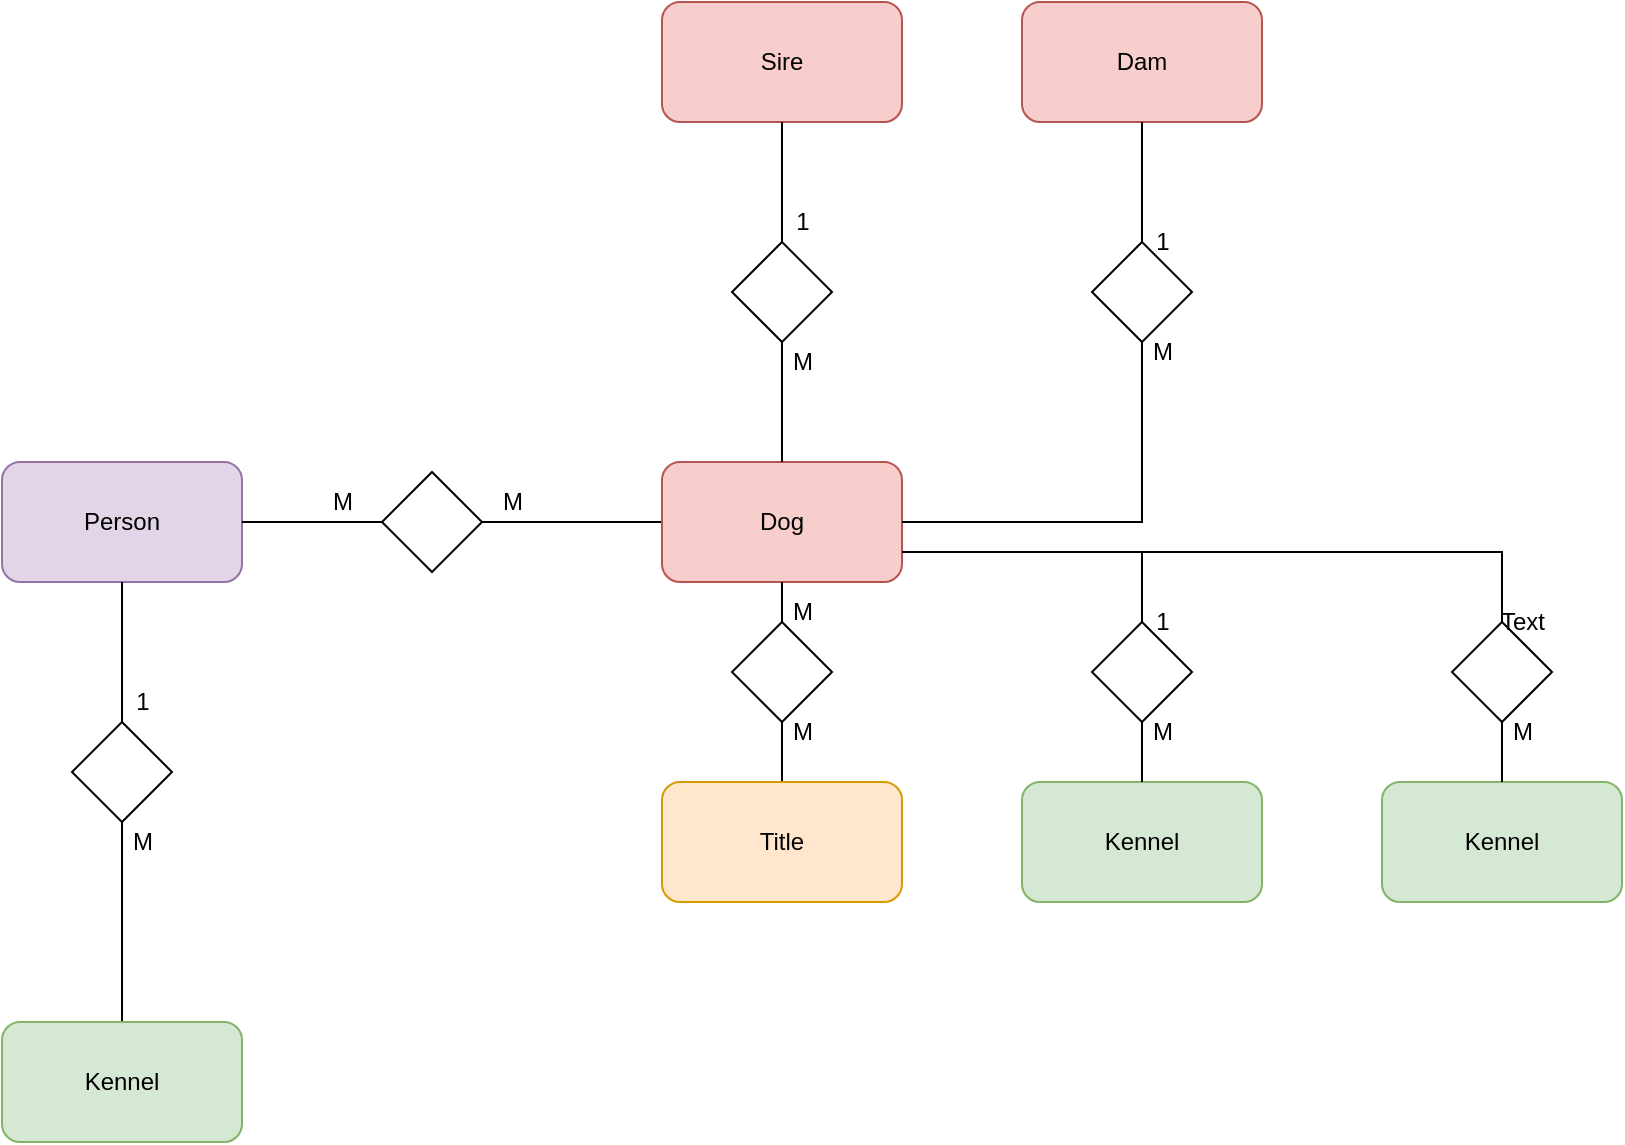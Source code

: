 <mxfile version="20.5.1" type="github">
  <diagram id="6a731a19-8d31-9384-78a2-239565b7b9f0" name="Page-1">
    <mxGraphModel dx="1505" dy="1672" grid="1" gridSize="10" guides="1" tooltips="1" connect="1" arrows="1" fold="1" page="1" pageScale="1" pageWidth="1169" pageHeight="827" background="none" math="0" shadow="0">
      <root>
        <mxCell id="0" />
        <mxCell id="1" parent="0" />
        <mxCell id="PqzKv4pI-6px_iKNPWzs-1544" style="edgeStyle=orthogonalEdgeStyle;rounded=0;orthogonalLoop=1;jettySize=auto;html=1;startArrow=none;endArrow=none;endFill=0;" edge="1" parent="1" source="PqzKv4pI-6px_iKNPWzs-1545" target="PqzKv4pI-6px_iKNPWzs-1543">
          <mxGeometry relative="1" as="geometry" />
        </mxCell>
        <mxCell id="PqzKv4pI-6px_iKNPWzs-1550" style="edgeStyle=orthogonalEdgeStyle;rounded=0;orthogonalLoop=1;jettySize=auto;html=1;startArrow=none;endArrow=none;endFill=0;" edge="1" parent="1" source="PqzKv4pI-6px_iKNPWzs-1551" target="PqzKv4pI-6px_iKNPWzs-1549">
          <mxGeometry relative="1" as="geometry" />
        </mxCell>
        <mxCell id="PqzKv4pI-6px_iKNPWzs-1542" value="Person" style="rounded=1;whiteSpace=wrap;html=1;fillColor=#e1d5e7;strokeColor=#9673a6;" vertex="1" parent="1">
          <mxGeometry x="510" y="160" width="120" height="60" as="geometry" />
        </mxCell>
        <mxCell id="PqzKv4pI-6px_iKNPWzs-1543" value="Dog" style="rounded=1;whiteSpace=wrap;html=1;fillColor=#f8cecc;strokeColor=#b85450;" vertex="1" parent="1">
          <mxGeometry x="840" y="160" width="120" height="60" as="geometry" />
        </mxCell>
        <mxCell id="PqzKv4pI-6px_iKNPWzs-1545" value="" style="rhombus;whiteSpace=wrap;html=1;" vertex="1" parent="1">
          <mxGeometry x="700" y="165" width="50" height="50" as="geometry" />
        </mxCell>
        <mxCell id="PqzKv4pI-6px_iKNPWzs-1546" value="" style="edgeStyle=orthogonalEdgeStyle;rounded=0;orthogonalLoop=1;jettySize=auto;html=1;endArrow=none;" edge="1" parent="1" source="PqzKv4pI-6px_iKNPWzs-1542" target="PqzKv4pI-6px_iKNPWzs-1545">
          <mxGeometry relative="1" as="geometry">
            <mxPoint x="630" y="190" as="sourcePoint" />
            <mxPoint x="840" y="190" as="targetPoint" />
          </mxGeometry>
        </mxCell>
        <mxCell id="PqzKv4pI-6px_iKNPWzs-1547" value="M" style="text;html=1;align=center;verticalAlign=middle;resizable=0;points=[];autosize=1;strokeColor=none;fillColor=none;" vertex="1" parent="1">
          <mxGeometry x="665" y="165" width="30" height="30" as="geometry" />
        </mxCell>
        <mxCell id="PqzKv4pI-6px_iKNPWzs-1548" value="M" style="text;html=1;align=center;verticalAlign=middle;resizable=0;points=[];autosize=1;strokeColor=none;fillColor=none;" vertex="1" parent="1">
          <mxGeometry x="750" y="165" width="30" height="30" as="geometry" />
        </mxCell>
        <mxCell id="PqzKv4pI-6px_iKNPWzs-1549" value="Kennel" style="rounded=1;whiteSpace=wrap;html=1;fillColor=#d5e8d4;strokeColor=#82b366;" vertex="1" parent="1">
          <mxGeometry x="510" y="440" width="120" height="60" as="geometry" />
        </mxCell>
        <mxCell id="PqzKv4pI-6px_iKNPWzs-1551" value="" style="rhombus;whiteSpace=wrap;html=1;" vertex="1" parent="1">
          <mxGeometry x="545" y="290" width="50" height="50" as="geometry" />
        </mxCell>
        <mxCell id="PqzKv4pI-6px_iKNPWzs-1552" value="" style="edgeStyle=orthogonalEdgeStyle;rounded=0;orthogonalLoop=1;jettySize=auto;html=1;endArrow=none;" edge="1" parent="1" source="PqzKv4pI-6px_iKNPWzs-1542" target="PqzKv4pI-6px_iKNPWzs-1551">
          <mxGeometry relative="1" as="geometry">
            <mxPoint x="570" y="220" as="sourcePoint" />
            <mxPoint x="570" y="440" as="targetPoint" />
          </mxGeometry>
        </mxCell>
        <mxCell id="PqzKv4pI-6px_iKNPWzs-1553" value="1" style="text;html=1;align=center;verticalAlign=middle;resizable=0;points=[];autosize=1;strokeColor=none;fillColor=none;" vertex="1" parent="1">
          <mxGeometry x="565" y="265" width="30" height="30" as="geometry" />
        </mxCell>
        <mxCell id="PqzKv4pI-6px_iKNPWzs-1554" value="M" style="text;html=1;align=center;verticalAlign=middle;resizable=0;points=[];autosize=1;strokeColor=none;fillColor=none;" vertex="1" parent="1">
          <mxGeometry x="565" y="335" width="30" height="30" as="geometry" />
        </mxCell>
        <mxCell id="PqzKv4pI-6px_iKNPWzs-1556" style="edgeStyle=orthogonalEdgeStyle;rounded=0;orthogonalLoop=1;jettySize=auto;html=1;entryX=0.5;entryY=1;entryDx=0;entryDy=0;endArrow=none;endFill=0;" edge="1" parent="1" source="PqzKv4pI-6px_iKNPWzs-1555" target="PqzKv4pI-6px_iKNPWzs-1543">
          <mxGeometry relative="1" as="geometry" />
        </mxCell>
        <mxCell id="PqzKv4pI-6px_iKNPWzs-1555" value="Title" style="rounded=1;whiteSpace=wrap;html=1;fillColor=#ffe6cc;strokeColor=#d79b00;" vertex="1" parent="1">
          <mxGeometry x="840" y="320" width="120" height="60" as="geometry" />
        </mxCell>
        <mxCell id="PqzKv4pI-6px_iKNPWzs-1558" value="" style="rhombus;whiteSpace=wrap;html=1;" vertex="1" parent="1">
          <mxGeometry x="875" y="240" width="50" height="50" as="geometry" />
        </mxCell>
        <mxCell id="PqzKv4pI-6px_iKNPWzs-1559" value="M" style="text;html=1;align=center;verticalAlign=middle;resizable=0;points=[];autosize=1;strokeColor=none;fillColor=none;" vertex="1" parent="1">
          <mxGeometry x="895" y="220" width="30" height="30" as="geometry" />
        </mxCell>
        <mxCell id="PqzKv4pI-6px_iKNPWzs-1560" value="M" style="text;html=1;align=center;verticalAlign=middle;resizable=0;points=[];autosize=1;strokeColor=none;fillColor=none;" vertex="1" parent="1">
          <mxGeometry x="895" y="280" width="30" height="30" as="geometry" />
        </mxCell>
        <mxCell id="PqzKv4pI-6px_iKNPWzs-1564" style="edgeStyle=orthogonalEdgeStyle;rounded=0;orthogonalLoop=1;jettySize=auto;html=1;exitX=0.5;exitY=1;exitDx=0;exitDy=0;endArrow=none;endFill=0;startArrow=none;" edge="1" parent="1" source="PqzKv4pI-6px_iKNPWzs-1566" target="PqzKv4pI-6px_iKNPWzs-1543">
          <mxGeometry relative="1" as="geometry">
            <Array as="points">
              <mxPoint x="1080" y="190" />
            </Array>
          </mxGeometry>
        </mxCell>
        <mxCell id="PqzKv4pI-6px_iKNPWzs-1561" value="Dam" style="rounded=1;whiteSpace=wrap;html=1;fillColor=#f8cecc;strokeColor=#b85450;" vertex="1" parent="1">
          <mxGeometry x="1020" y="-70" width="120" height="60" as="geometry" />
        </mxCell>
        <mxCell id="PqzKv4pI-6px_iKNPWzs-1563" style="edgeStyle=orthogonalEdgeStyle;rounded=0;orthogonalLoop=1;jettySize=auto;html=1;exitX=0.5;exitY=1;exitDx=0;exitDy=0;endArrow=none;endFill=0;startArrow=none;" edge="1" parent="1" source="PqzKv4pI-6px_iKNPWzs-1567" target="PqzKv4pI-6px_iKNPWzs-1543">
          <mxGeometry relative="1" as="geometry" />
        </mxCell>
        <mxCell id="PqzKv4pI-6px_iKNPWzs-1562" value="Sire" style="rounded=1;whiteSpace=wrap;html=1;fillColor=#f8cecc;strokeColor=#b85450;" vertex="1" parent="1">
          <mxGeometry x="840" y="-70" width="120" height="60" as="geometry" />
        </mxCell>
        <mxCell id="PqzKv4pI-6px_iKNPWzs-1569" style="edgeStyle=orthogonalEdgeStyle;rounded=0;orthogonalLoop=1;jettySize=auto;html=1;exitX=0.5;exitY=0;exitDx=0;exitDy=0;entryX=0.5;entryY=1;entryDx=0;entryDy=0;endArrow=none;endFill=0;" edge="1" parent="1" source="PqzKv4pI-6px_iKNPWzs-1566" target="PqzKv4pI-6px_iKNPWzs-1561">
          <mxGeometry relative="1" as="geometry" />
        </mxCell>
        <mxCell id="PqzKv4pI-6px_iKNPWzs-1566" value="" style="rhombus;whiteSpace=wrap;html=1;" vertex="1" parent="1">
          <mxGeometry x="1055" y="50" width="50" height="50" as="geometry" />
        </mxCell>
        <mxCell id="PqzKv4pI-6px_iKNPWzs-1567" value="" style="rhombus;whiteSpace=wrap;html=1;" vertex="1" parent="1">
          <mxGeometry x="875" y="50" width="50" height="50" as="geometry" />
        </mxCell>
        <mxCell id="PqzKv4pI-6px_iKNPWzs-1570" value="" style="edgeStyle=orthogonalEdgeStyle;rounded=0;orthogonalLoop=1;jettySize=auto;html=1;exitX=0.5;exitY=1;exitDx=0;exitDy=0;endArrow=none;endFill=0;" edge="1" parent="1" source="PqzKv4pI-6px_iKNPWzs-1562" target="PqzKv4pI-6px_iKNPWzs-1567">
          <mxGeometry relative="1" as="geometry">
            <mxPoint x="900" y="-10" as="sourcePoint" />
            <mxPoint x="900" y="160" as="targetPoint" />
          </mxGeometry>
        </mxCell>
        <mxCell id="PqzKv4pI-6px_iKNPWzs-1571" value="M" style="text;html=1;align=center;verticalAlign=middle;resizable=0;points=[];autosize=1;strokeColor=none;fillColor=none;" vertex="1" parent="1">
          <mxGeometry x="895" y="95" width="30" height="30" as="geometry" />
        </mxCell>
        <mxCell id="PqzKv4pI-6px_iKNPWzs-1572" value="1" style="text;html=1;align=center;verticalAlign=middle;resizable=0;points=[];autosize=1;strokeColor=none;fillColor=none;" vertex="1" parent="1">
          <mxGeometry x="895" y="25" width="30" height="30" as="geometry" />
        </mxCell>
        <mxCell id="PqzKv4pI-6px_iKNPWzs-1573" value="M" style="text;html=1;align=center;verticalAlign=middle;resizable=0;points=[];autosize=1;strokeColor=none;fillColor=none;" vertex="1" parent="1">
          <mxGeometry x="1075" y="90" width="30" height="30" as="geometry" />
        </mxCell>
        <mxCell id="PqzKv4pI-6px_iKNPWzs-1574" value="1" style="text;html=1;align=center;verticalAlign=middle;resizable=0;points=[];autosize=1;strokeColor=none;fillColor=none;" vertex="1" parent="1">
          <mxGeometry x="1075" y="35" width="30" height="30" as="geometry" />
        </mxCell>
        <mxCell id="PqzKv4pI-6px_iKNPWzs-1578" style="edgeStyle=orthogonalEdgeStyle;rounded=0;orthogonalLoop=1;jettySize=auto;html=1;entryX=1;entryY=0.75;entryDx=0;entryDy=0;endArrow=none;endFill=0;startArrow=none;" edge="1" parent="1" source="PqzKv4pI-6px_iKNPWzs-1579" target="PqzKv4pI-6px_iKNPWzs-1543">
          <mxGeometry relative="1" as="geometry">
            <Array as="points">
              <mxPoint x="1260" y="205" />
            </Array>
          </mxGeometry>
        </mxCell>
        <mxCell id="PqzKv4pI-6px_iKNPWzs-1575" value="Kennel" style="rounded=1;whiteSpace=wrap;html=1;fillColor=#d5e8d4;strokeColor=#82b366;" vertex="1" parent="1">
          <mxGeometry x="1200" y="320" width="120" height="60" as="geometry" />
        </mxCell>
        <mxCell id="PqzKv4pI-6px_iKNPWzs-1577" style="edgeStyle=orthogonalEdgeStyle;rounded=0;orthogonalLoop=1;jettySize=auto;html=1;exitX=0.5;exitY=0;exitDx=0;exitDy=0;entryX=1;entryY=0.75;entryDx=0;entryDy=0;endArrow=none;endFill=0;startArrow=none;" edge="1" parent="1" source="PqzKv4pI-6px_iKNPWzs-1580" target="PqzKv4pI-6px_iKNPWzs-1543">
          <mxGeometry relative="1" as="geometry" />
        </mxCell>
        <mxCell id="PqzKv4pI-6px_iKNPWzs-1576" value="Kennel" style="rounded=1;whiteSpace=wrap;html=1;fillColor=#d5e8d4;strokeColor=#82b366;" vertex="1" parent="1">
          <mxGeometry x="1020" y="320" width="120" height="60" as="geometry" />
        </mxCell>
        <mxCell id="PqzKv4pI-6px_iKNPWzs-1580" value="" style="rhombus;whiteSpace=wrap;html=1;" vertex="1" parent="1">
          <mxGeometry x="1055" y="240" width="50" height="50" as="geometry" />
        </mxCell>
        <mxCell id="PqzKv4pI-6px_iKNPWzs-1581" value="" style="edgeStyle=orthogonalEdgeStyle;rounded=0;orthogonalLoop=1;jettySize=auto;html=1;exitX=0.5;exitY=0;exitDx=0;exitDy=0;entryX=0.5;entryY=1;entryDx=0;entryDy=0;endArrow=none;endFill=0;" edge="1" parent="1" source="PqzKv4pI-6px_iKNPWzs-1576" target="PqzKv4pI-6px_iKNPWzs-1580">
          <mxGeometry relative="1" as="geometry">
            <mxPoint x="1080" y="320" as="sourcePoint" />
            <mxPoint x="960" y="205" as="targetPoint" />
          </mxGeometry>
        </mxCell>
        <mxCell id="PqzKv4pI-6px_iKNPWzs-1583" style="edgeStyle=orthogonalEdgeStyle;rounded=0;orthogonalLoop=1;jettySize=auto;html=1;exitX=0.5;exitY=1;exitDx=0;exitDy=0;entryX=0.5;entryY=0;entryDx=0;entryDy=0;endArrow=none;endFill=0;" edge="1" parent="1" source="PqzKv4pI-6px_iKNPWzs-1579" target="PqzKv4pI-6px_iKNPWzs-1575">
          <mxGeometry relative="1" as="geometry" />
        </mxCell>
        <mxCell id="PqzKv4pI-6px_iKNPWzs-1579" value="" style="rhombus;whiteSpace=wrap;html=1;" vertex="1" parent="1">
          <mxGeometry x="1235" y="240" width="50" height="50" as="geometry" />
        </mxCell>
        <mxCell id="PqzKv4pI-6px_iKNPWzs-1584" value="1" style="text;html=1;align=center;verticalAlign=middle;resizable=0;points=[];autosize=1;strokeColor=none;fillColor=none;" vertex="1" parent="1">
          <mxGeometry x="1075" y="225" width="30" height="30" as="geometry" />
        </mxCell>
        <mxCell id="PqzKv4pI-6px_iKNPWzs-1585" value="M" style="text;html=1;align=center;verticalAlign=middle;resizable=0;points=[];autosize=1;strokeColor=none;fillColor=none;" vertex="1" parent="1">
          <mxGeometry x="1075" y="280" width="30" height="30" as="geometry" />
        </mxCell>
        <mxCell id="PqzKv4pI-6px_iKNPWzs-1586" value="M" style="text;html=1;align=center;verticalAlign=middle;resizable=0;points=[];autosize=1;strokeColor=none;fillColor=none;" vertex="1" parent="1">
          <mxGeometry x="1255" y="280" width="30" height="30" as="geometry" />
        </mxCell>
        <mxCell id="PqzKv4pI-6px_iKNPWzs-1587" value="Text" style="text;html=1;align=center;verticalAlign=middle;resizable=0;points=[];autosize=1;strokeColor=none;fillColor=none;" vertex="1" parent="1">
          <mxGeometry x="1245" y="225" width="50" height="30" as="geometry" />
        </mxCell>
      </root>
    </mxGraphModel>
  </diagram>
</mxfile>
